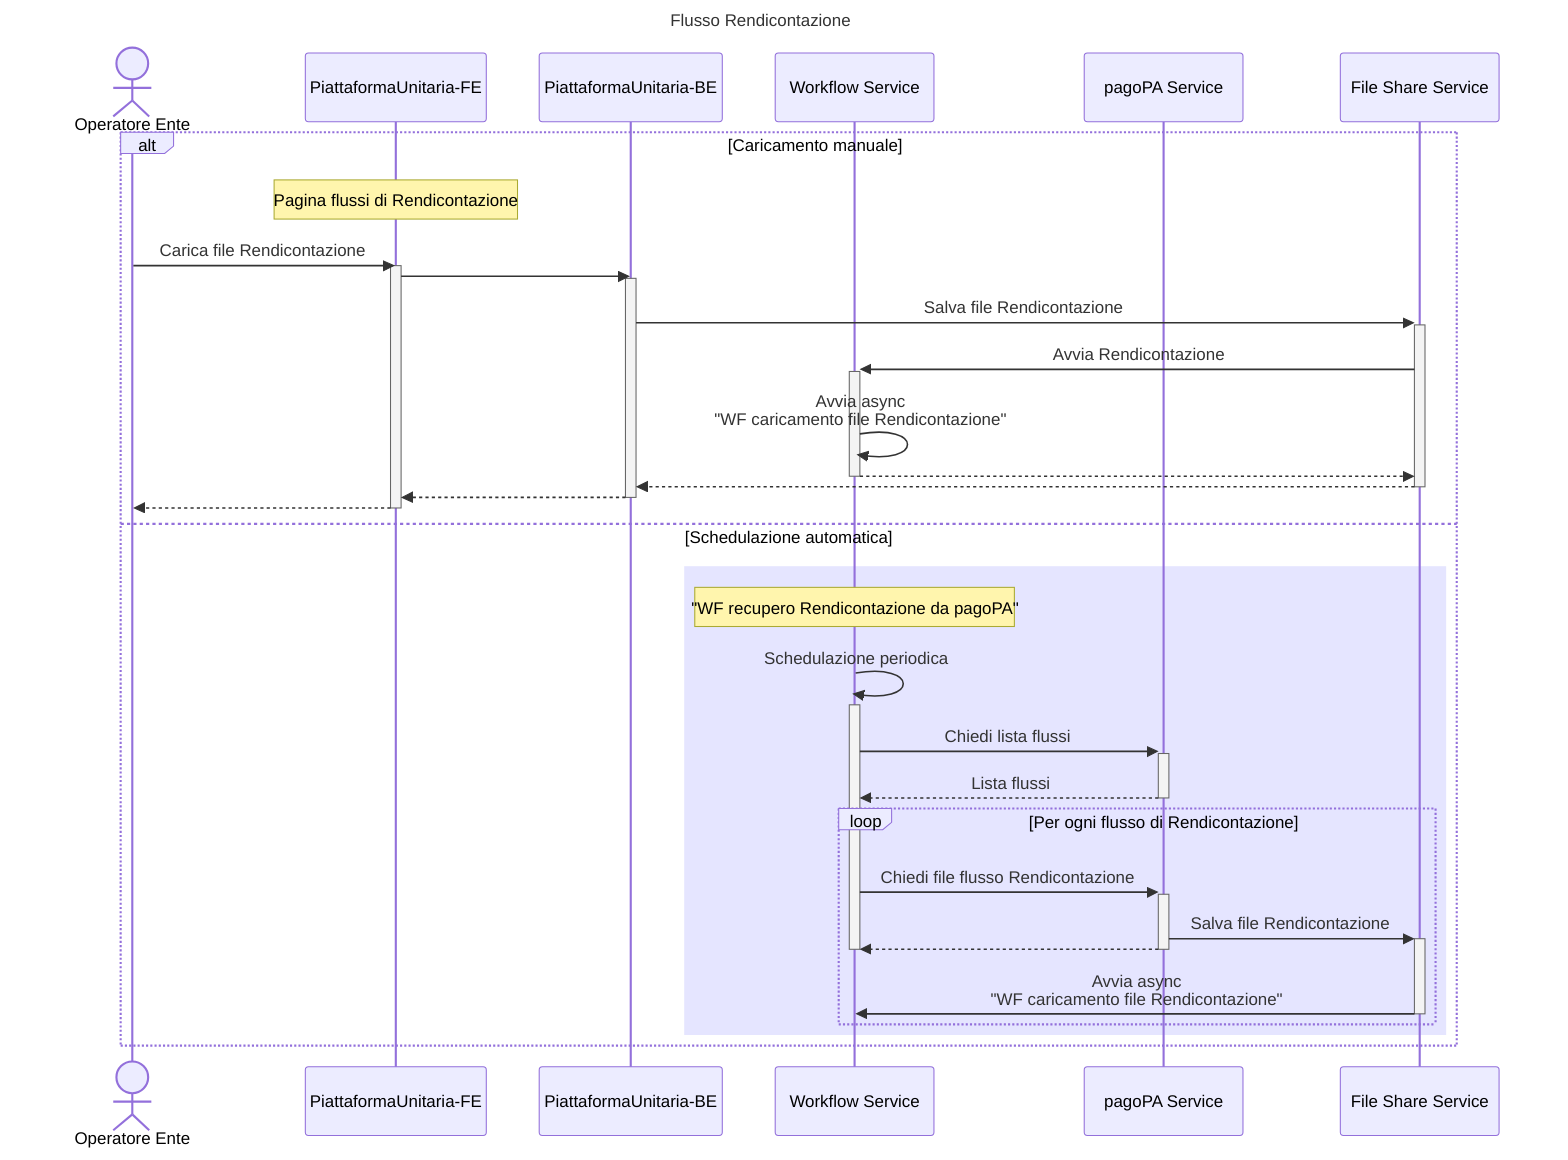 ---
title: Flusso Rendicontazione
---
sequenceDiagram
    actor USER as Operatore Ente
    participant PU-FE as PiattaformaUnitaria-FE
    participant PU-BE as PiattaformaUnitaria-BE
    participant WF as Workflow Service
    participant PAGOPA as pagoPA Service
    participant FS as File Share Service

    alt Caricamento manuale
        note over PU-FE: Pagina flussi di Rendicontazione
        USER ->> PU-FE: Carica file Rendicontazione

        activate PU-FE
            PU-FE ->> PU-BE: #

            activate PU-BE
                PU-BE ->>+ FS: Salva file Rendicontazione
                    FS ->>+ WF: Avvia Rendicontazione
                        WF ->>WF: Avvia async<BR />"WF caricamento file Rendicontazione"
                        WF -->>- FS: #
                    FS -->>- PU-BE: #

                PU-BE -->> PU-FE: #
            deactivate PU-BE

            PU-FE -->> USER: #
        deactivate PU-FE
    else Schedulazione automatica
        rect rgba(0, 0, 255, .1)
            note over WF: "WF recupero Rendicontazione da pagoPA"
            WF ->>+ WF : Schedulazione periodica
                WF ->>+ PAGOPA: Chiedi lista flussi
                PAGOPA -->>- WF: Lista flussi

                loop Per ogni flusso di Rendicontazione
                    WF ->>+ PAGOPA: Chiedi file flusso Rendicontazione
                        PAGOPA ->>+ FS: Salva file Rendicontazione
                        PAGOPA -->>- WF: #
                    deactivate WF

                    FS ->> WF : Avvia async<BR />"WF caricamento file Rendicontazione"
                    deactivate FS
                end
        end

    end